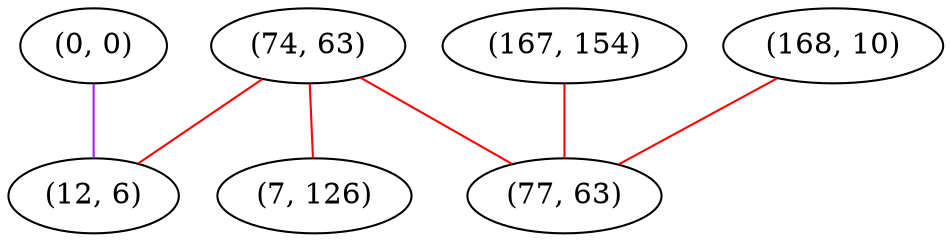 graph "" {
"(74, 63)";
"(0, 0)";
"(167, 154)";
"(12, 6)";
"(168, 10)";
"(7, 126)";
"(77, 63)";
"(74, 63)" -- "(7, 126)"  [color=red, key=0, weight=1];
"(74, 63)" -- "(77, 63)"  [color=red, key=0, weight=1];
"(74, 63)" -- "(12, 6)"  [color=red, key=0, weight=1];
"(0, 0)" -- "(12, 6)"  [color=purple, key=0, weight=4];
"(167, 154)" -- "(77, 63)"  [color=red, key=0, weight=1];
"(168, 10)" -- "(77, 63)"  [color=red, key=0, weight=1];
}
